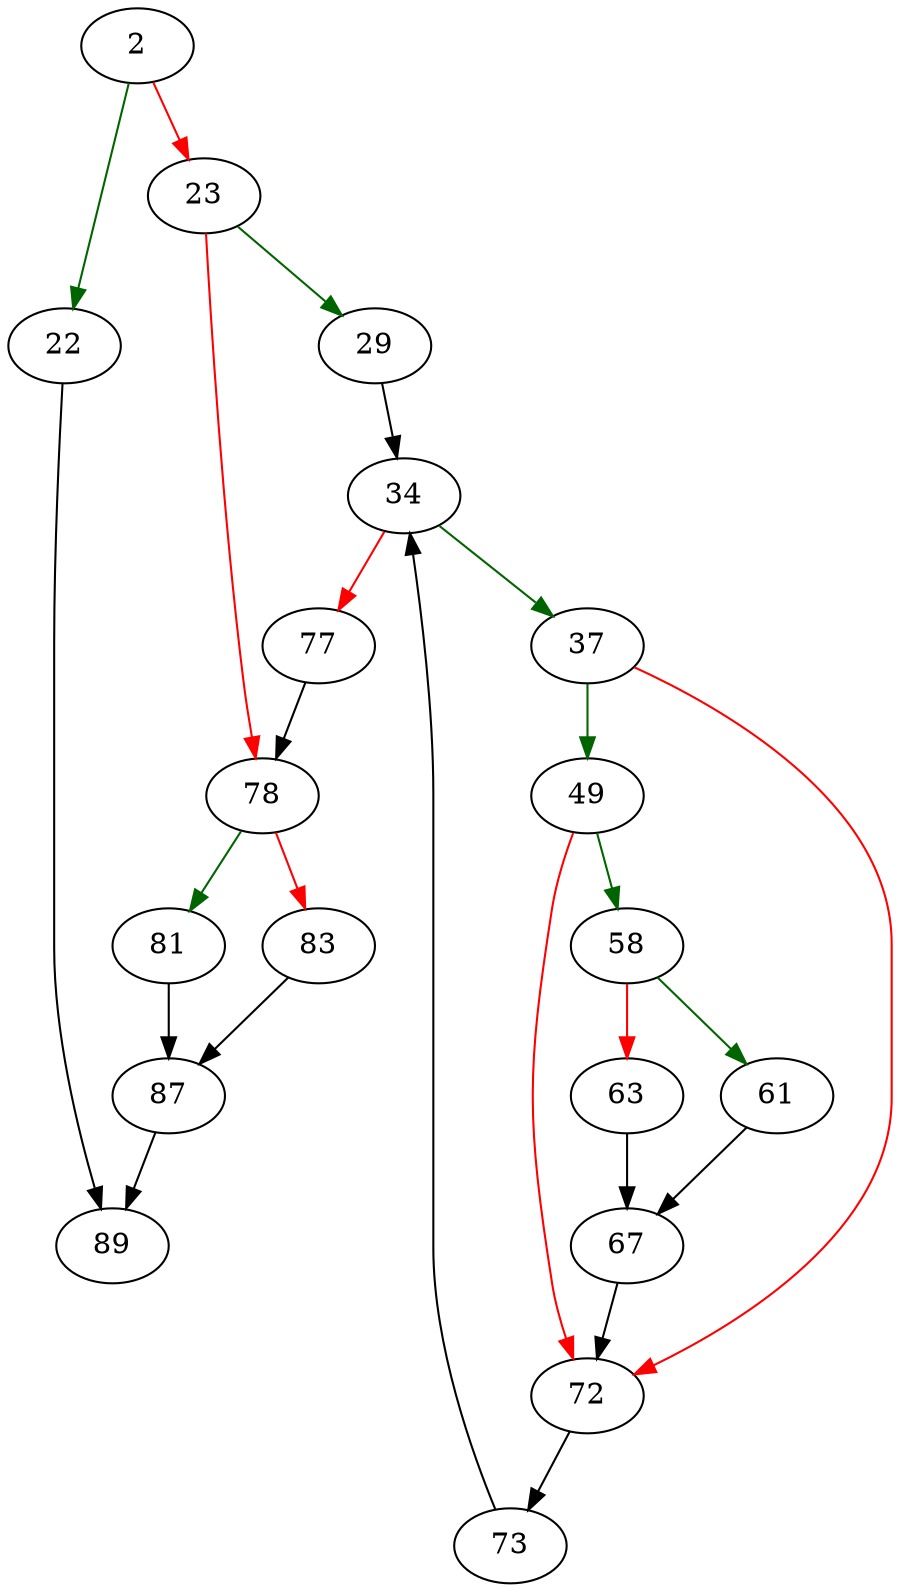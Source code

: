 strict digraph "sqlite3TriggerList" {
	// Node definitions.
	2 [entry=true];
	22;
	23;
	89;
	29;
	78;
	34;
	37;
	77;
	49;
	72;
	58;
	61;
	63;
	67;
	73;
	81;
	83;
	87;

	// Edge definitions.
	2 -> 22 [
		color=darkgreen
		cond=true
	];
	2 -> 23 [
		color=red
		cond=false
	];
	22 -> 89;
	23 -> 29 [
		color=darkgreen
		cond=true
	];
	23 -> 78 [
		color=red
		cond=false
	];
	29 -> 34;
	78 -> 81 [
		color=darkgreen
		cond=true
	];
	78 -> 83 [
		color=red
		cond=false
	];
	34 -> 37 [
		color=darkgreen
		cond=true
	];
	34 -> 77 [
		color=red
		cond=false
	];
	37 -> 49 [
		color=darkgreen
		cond=true
	];
	37 -> 72 [
		color=red
		cond=false
	];
	77 -> 78;
	49 -> 72 [
		color=red
		cond=false
	];
	49 -> 58 [
		color=darkgreen
		cond=true
	];
	72 -> 73;
	58 -> 61 [
		color=darkgreen
		cond=true
	];
	58 -> 63 [
		color=red
		cond=false
	];
	61 -> 67;
	63 -> 67;
	67 -> 72;
	73 -> 34;
	81 -> 87;
	83 -> 87;
	87 -> 89;
}